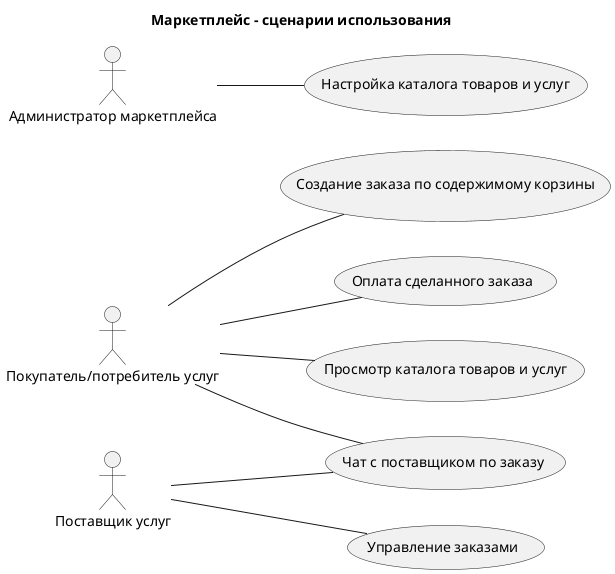 @startuml
left to right direction
title Маркетплейс - сценарии использования 

usecase usecase1 as "Создание заказа по содержимому корзины"

actor actor1 as "Покупатель/потребитель услуг"

usecase usecase2 as "Оплата сделанного заказа"

actor actor1 as "Покупатель/потребитель услуг"

usecase usecase3 as "Чат с поставщиком по заказу"

actor actor1 as "Покупатель/потребитель услуг"

actor actor2 as "Поставщик услуг"

usecase usecase4 as "Настройка каталога товаров и услуг"

actor actor3 as "Администратор маркетплейса"

usecase usecase5 as "Просмотр каталога товаров и услуг"

actor actor1 as "Покупатель/потребитель услуг"

usecase usecase6 as "Управление заказами"

actor actor2 as "Поставщик услуг"


actor1 -- usecase1 
actor1 -- usecase2 
actor1 -- usecase3 
actor2 -- usecase3 
actor3 -- usecase4 
actor1 -- usecase5 
actor2 -- usecase6 


@enduml
